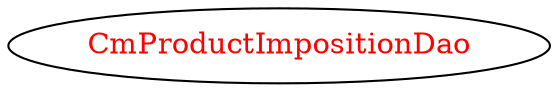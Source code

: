 digraph dependencyGraph {
 concentrate=true;
 ranksep="2.0";
 rankdir="LR"; 
 splines="ortho";
"CmProductImpositionDao" [fontcolor="red"];
}